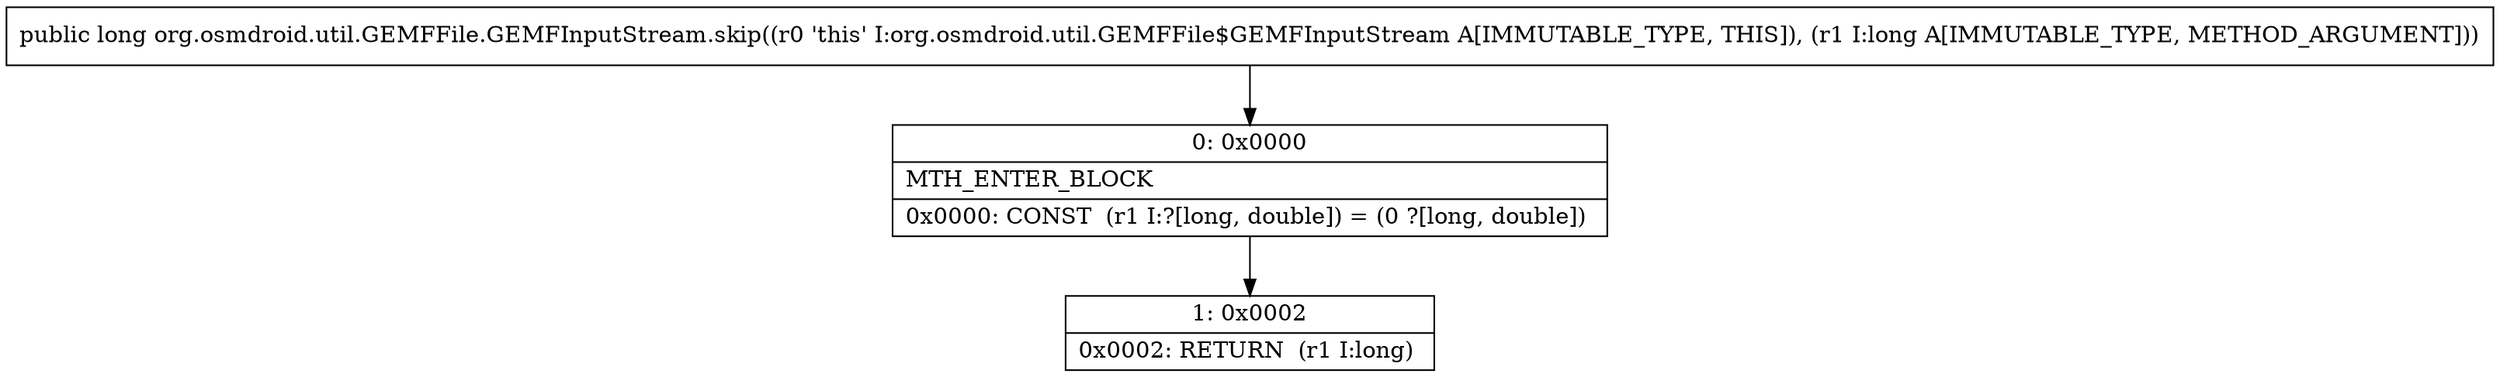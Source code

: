 digraph "CFG fororg.osmdroid.util.GEMFFile.GEMFInputStream.skip(J)J" {
Node_0 [shape=record,label="{0\:\ 0x0000|MTH_ENTER_BLOCK\l|0x0000: CONST  (r1 I:?[long, double]) = (0 ?[long, double]) \l}"];
Node_1 [shape=record,label="{1\:\ 0x0002|0x0002: RETURN  (r1 I:long) \l}"];
MethodNode[shape=record,label="{public long org.osmdroid.util.GEMFFile.GEMFInputStream.skip((r0 'this' I:org.osmdroid.util.GEMFFile$GEMFInputStream A[IMMUTABLE_TYPE, THIS]), (r1 I:long A[IMMUTABLE_TYPE, METHOD_ARGUMENT])) }"];
MethodNode -> Node_0;
Node_0 -> Node_1;
}

